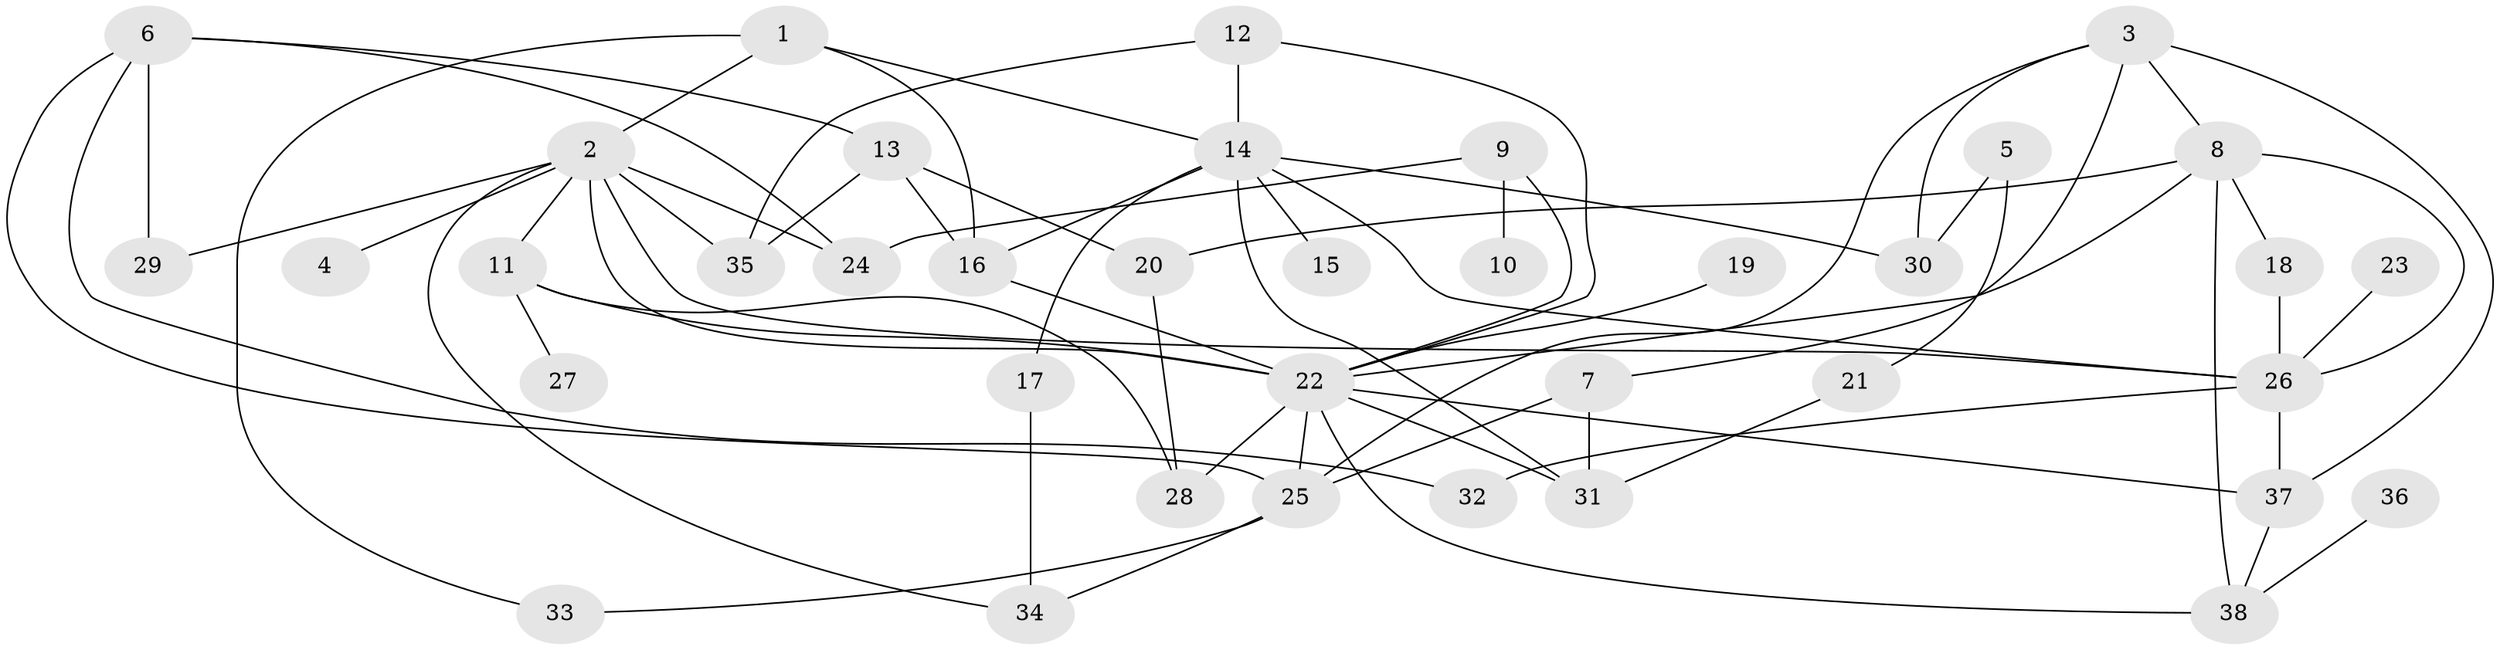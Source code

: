 // original degree distribution, {6: 0.013333333333333334, 4: 0.16, 8: 0.013333333333333334, 5: 0.08, 3: 0.28, 1: 0.24, 2: 0.2, 9: 0.013333333333333334}
// Generated by graph-tools (version 1.1) at 2025/49/03/09/25 03:49:19]
// undirected, 38 vertices, 67 edges
graph export_dot {
graph [start="1"]
  node [color=gray90,style=filled];
  1;
  2;
  3;
  4;
  5;
  6;
  7;
  8;
  9;
  10;
  11;
  12;
  13;
  14;
  15;
  16;
  17;
  18;
  19;
  20;
  21;
  22;
  23;
  24;
  25;
  26;
  27;
  28;
  29;
  30;
  31;
  32;
  33;
  34;
  35;
  36;
  37;
  38;
  1 -- 2 [weight=1.0];
  1 -- 14 [weight=1.0];
  1 -- 16 [weight=1.0];
  1 -- 33 [weight=1.0];
  2 -- 4 [weight=1.0];
  2 -- 11 [weight=1.0];
  2 -- 22 [weight=1.0];
  2 -- 24 [weight=1.0];
  2 -- 26 [weight=1.0];
  2 -- 29 [weight=1.0];
  2 -- 34 [weight=1.0];
  2 -- 35 [weight=1.0];
  3 -- 7 [weight=1.0];
  3 -- 8 [weight=1.0];
  3 -- 25 [weight=1.0];
  3 -- 30 [weight=1.0];
  3 -- 37 [weight=1.0];
  5 -- 21 [weight=1.0];
  5 -- 30 [weight=1.0];
  6 -- 13 [weight=1.0];
  6 -- 24 [weight=1.0];
  6 -- 25 [weight=1.0];
  6 -- 29 [weight=1.0];
  6 -- 32 [weight=1.0];
  7 -- 25 [weight=1.0];
  7 -- 31 [weight=1.0];
  8 -- 18 [weight=1.0];
  8 -- 20 [weight=1.0];
  8 -- 22 [weight=1.0];
  8 -- 26 [weight=1.0];
  8 -- 38 [weight=1.0];
  9 -- 10 [weight=1.0];
  9 -- 22 [weight=1.0];
  9 -- 24 [weight=1.0];
  11 -- 22 [weight=1.0];
  11 -- 27 [weight=1.0];
  11 -- 28 [weight=1.0];
  12 -- 14 [weight=1.0];
  12 -- 22 [weight=1.0];
  12 -- 35 [weight=1.0];
  13 -- 16 [weight=1.0];
  13 -- 20 [weight=1.0];
  13 -- 35 [weight=1.0];
  14 -- 15 [weight=1.0];
  14 -- 16 [weight=1.0];
  14 -- 17 [weight=1.0];
  14 -- 26 [weight=1.0];
  14 -- 30 [weight=1.0];
  14 -- 31 [weight=1.0];
  16 -- 22 [weight=2.0];
  17 -- 34 [weight=1.0];
  18 -- 26 [weight=1.0];
  19 -- 22 [weight=1.0];
  20 -- 28 [weight=1.0];
  21 -- 31 [weight=1.0];
  22 -- 25 [weight=1.0];
  22 -- 28 [weight=2.0];
  22 -- 31 [weight=1.0];
  22 -- 37 [weight=1.0];
  22 -- 38 [weight=1.0];
  23 -- 26 [weight=1.0];
  25 -- 33 [weight=1.0];
  25 -- 34 [weight=1.0];
  26 -- 32 [weight=1.0];
  26 -- 37 [weight=1.0];
  36 -- 38 [weight=1.0];
  37 -- 38 [weight=1.0];
}

